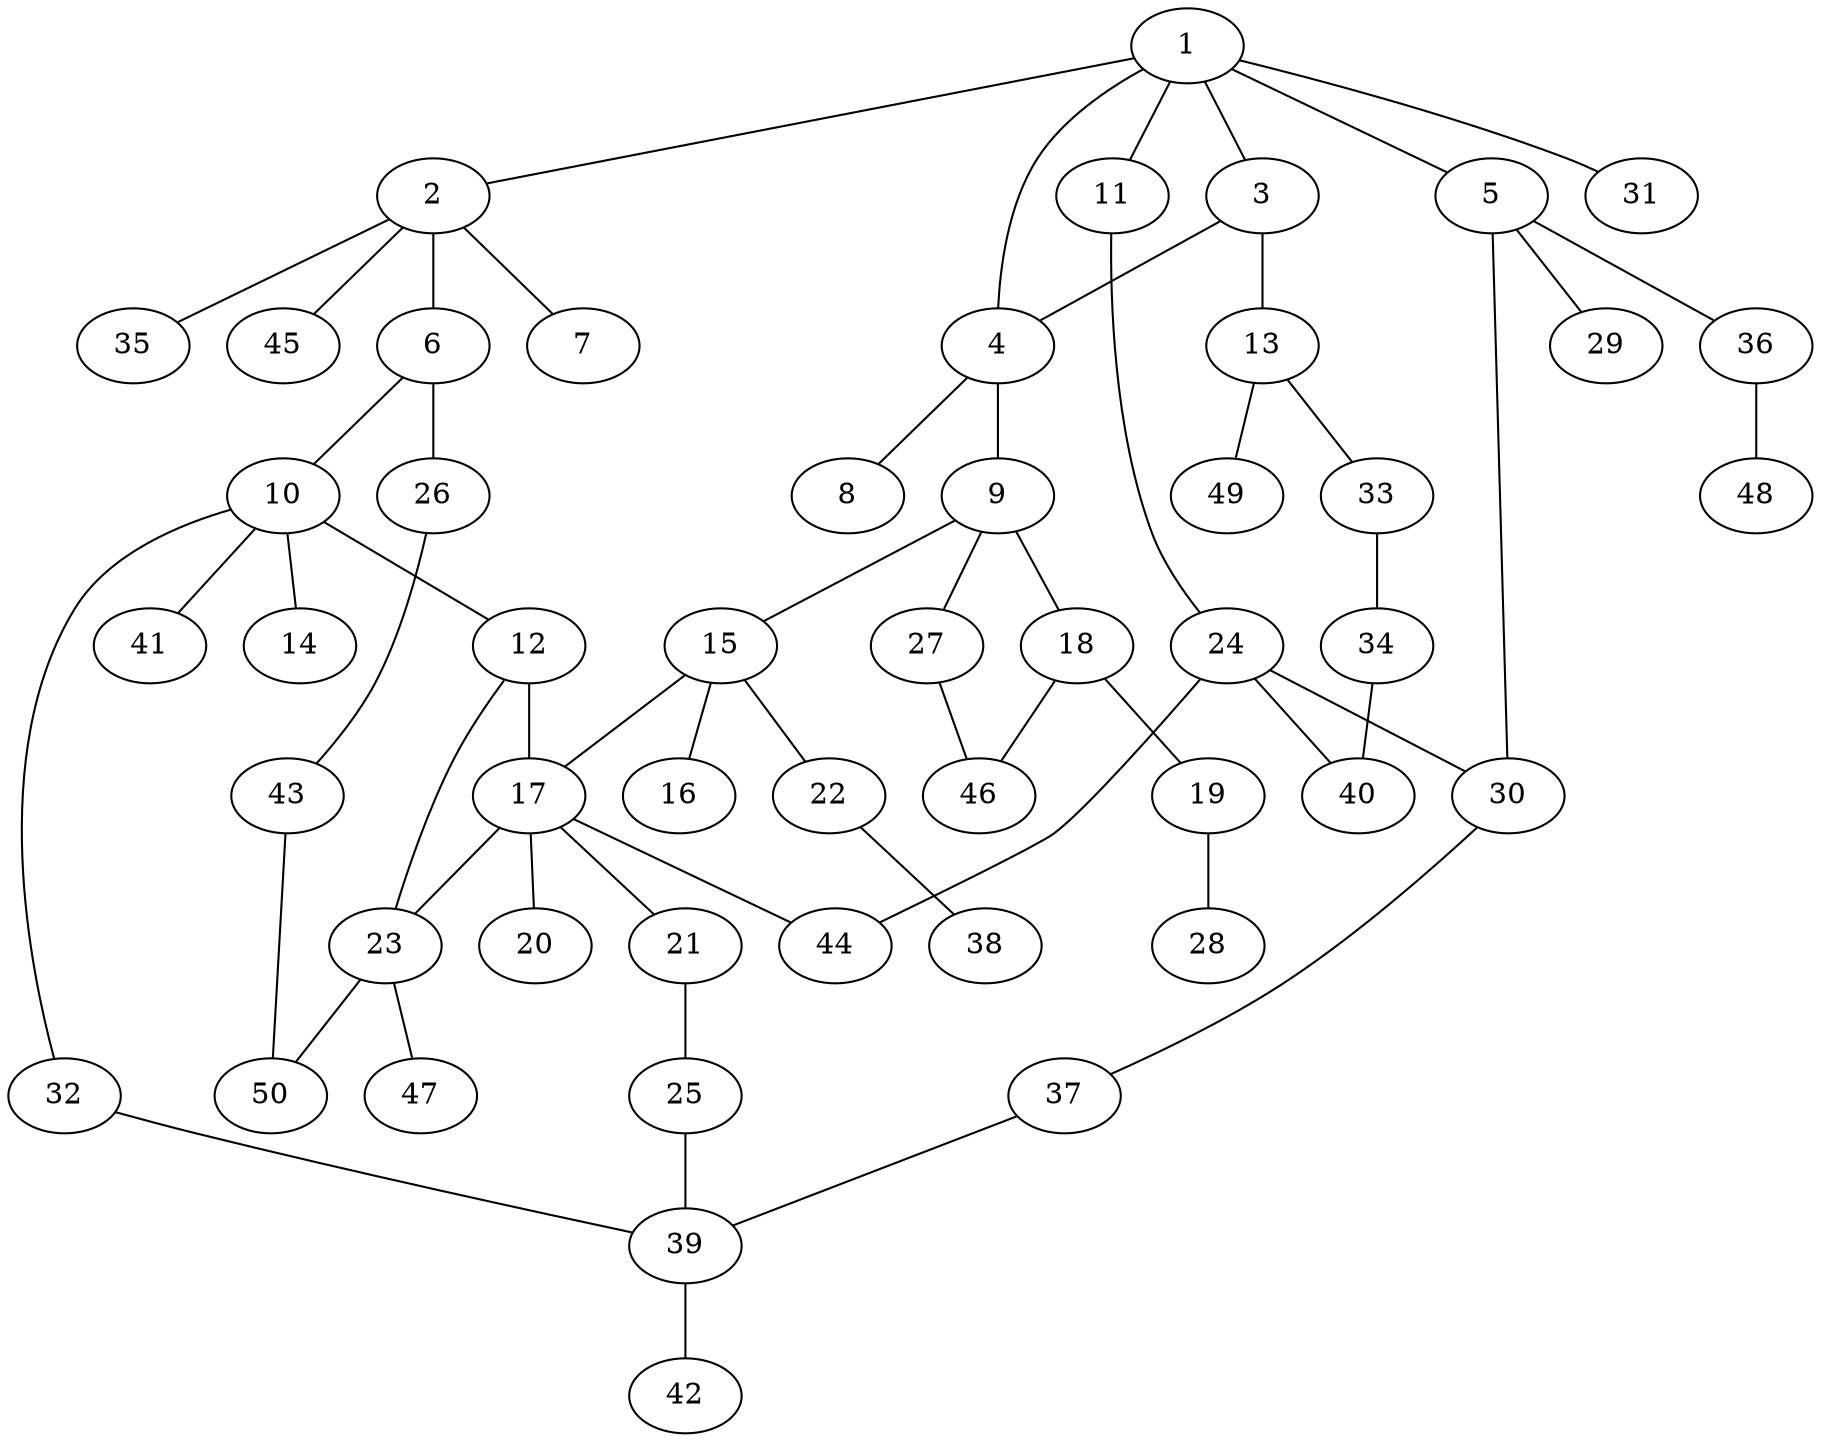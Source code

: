 graph graphname {1--2
1--3
1--4
1--5
1--11
1--31
2--6
2--7
2--35
2--45
3--4
3--13
4--8
4--9
5--29
5--30
5--36
6--10
6--26
9--15
9--18
9--27
10--12
10--14
10--32
10--41
11--24
12--17
12--23
13--33
13--49
15--16
15--17
15--22
17--20
17--21
17--23
17--44
18--19
18--46
19--28
21--25
22--38
23--47
23--50
24--30
24--40
24--44
25--39
26--43
27--46
30--37
32--39
33--34
34--40
36--48
37--39
39--42
43--50
}
